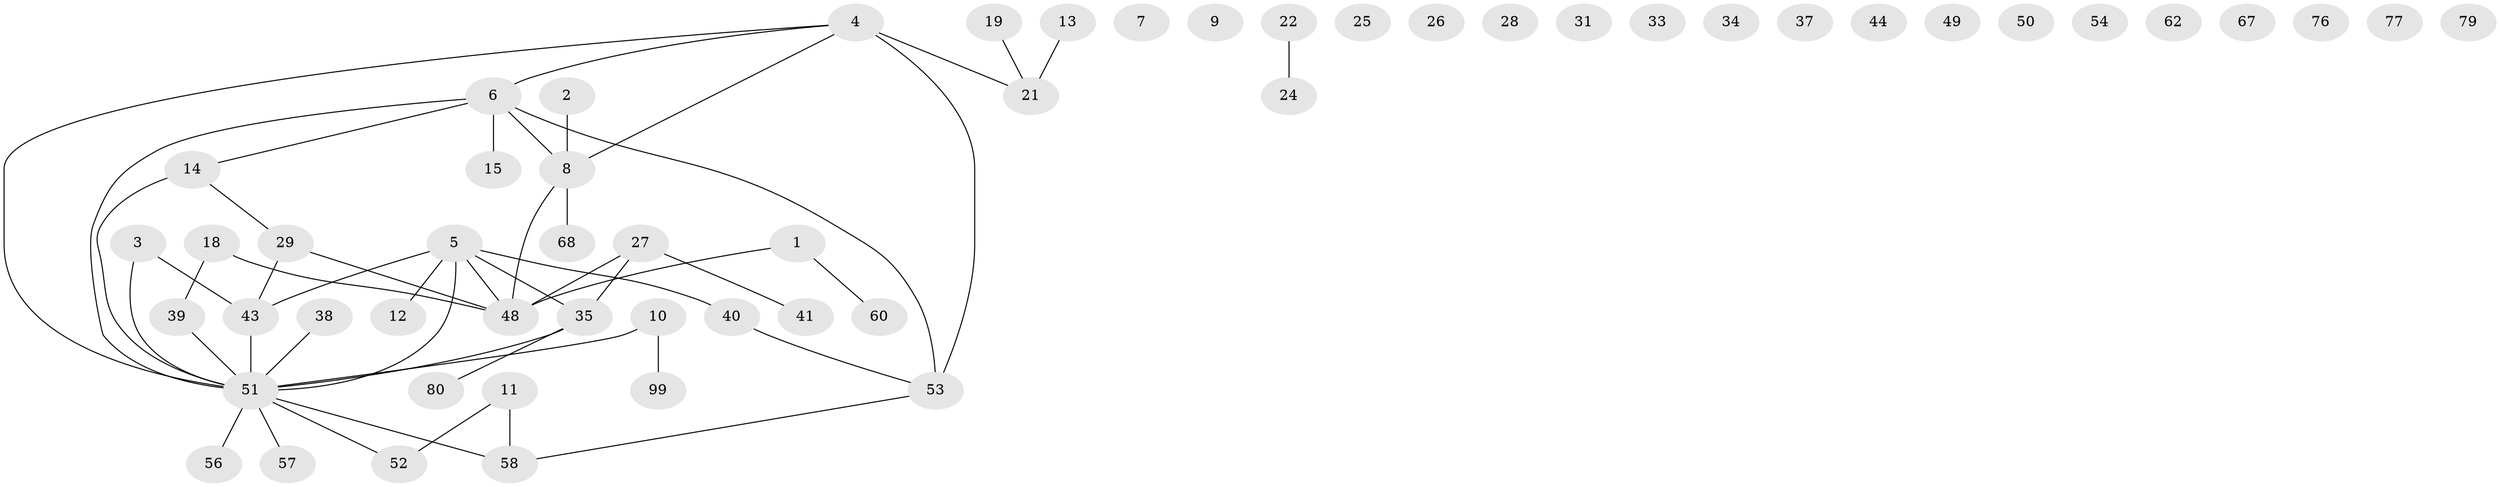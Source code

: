 // original degree distribution, {2: 0.21818181818181817, 1: 0.2636363636363636, 4: 0.1, 6: 0.00909090909090909, 0: 0.16363636363636364, 3: 0.2, 5: 0.045454545454545456}
// Generated by graph-tools (version 1.1) at 2025/16/03/04/25 18:16:42]
// undirected, 55 vertices, 50 edges
graph export_dot {
graph [start="1"]
  node [color=gray90,style=filled];
  1;
  2 [super="+55"];
  3 [super="+93+20"];
  4 [super="+45+42+16"];
  5 [super="+87+75+30"];
  6 [super="+23"];
  7;
  8 [super="+104+17"];
  9;
  10 [super="+97"];
  11 [super="+85"];
  12;
  13 [super="+102+92+81"];
  14 [super="+88"];
  15 [super="+46"];
  18 [super="+47+73"];
  19 [super="+66+36"];
  21;
  22 [super="+84"];
  24 [super="+71"];
  25;
  26;
  27 [super="+109"];
  28;
  29 [super="+59"];
  31;
  33;
  34;
  35;
  37;
  38;
  39;
  40;
  41;
  43 [super="+63"];
  44;
  48 [super="+78+82"];
  49;
  50;
  51 [super="+61+69+89+64"];
  52;
  53 [super="+107+83"];
  54;
  56;
  57;
  58;
  60;
  62;
  67;
  68 [super="+74"];
  76;
  77;
  79;
  80 [super="+86"];
  99;
  1 -- 60;
  1 -- 48;
  2 -- 8;
  3 -- 43;
  3 -- 51;
  4 -- 21;
  4 -- 53 [weight=2];
  4 -- 6;
  4 -- 8;
  4 -- 51;
  5 -- 35;
  5 -- 40;
  5 -- 43;
  5 -- 12;
  5 -- 48 [weight=2];
  5 -- 51;
  6 -- 53;
  6 -- 8;
  6 -- 14;
  6 -- 15;
  6 -- 51;
  8 -- 68;
  8 -- 48;
  10 -- 99;
  10 -- 51;
  11 -- 58;
  11 -- 52;
  13 -- 21;
  14 -- 51 [weight=2];
  14 -- 29;
  18 -- 39;
  18 -- 48;
  19 -- 21;
  22 -- 24;
  27 -- 35;
  27 -- 41;
  27 -- 48 [weight=2];
  29 -- 43;
  29 -- 48;
  35 -- 80;
  35 -- 51;
  38 -- 51;
  39 -- 51;
  40 -- 53;
  43 -- 51;
  51 -- 57;
  51 -- 52;
  51 -- 58;
  51 -- 56;
  53 -- 58;
}

